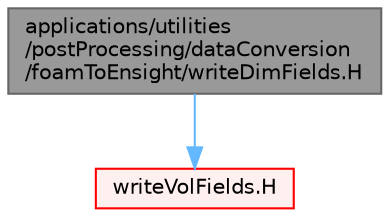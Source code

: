 digraph "applications/utilities/postProcessing/dataConversion/foamToEnsight/writeDimFields.H"
{
 // LATEX_PDF_SIZE
  bgcolor="transparent";
  edge [fontname=Helvetica,fontsize=10,labelfontname=Helvetica,labelfontsize=10];
  node [fontname=Helvetica,fontsize=10,shape=box,height=0.2,width=0.4];
  Node1 [id="Node000001",label="applications/utilities\l/postProcessing/dataConversion\l/foamToEnsight/writeDimFields.H",height=0.2,width=0.4,color="gray40", fillcolor="grey60", style="filled", fontcolor="black",tooltip=" "];
  Node1 -> Node2 [id="edge1_Node000001_Node000002",color="steelblue1",style="solid",tooltip=" "];
  Node2 [id="Node000002",label="writeVolFields.H",height=0.2,width=0.4,color="red", fillcolor="#FFF0F0", style="filled",URL="$foamToEnsight_2writeVolFields_8H.html",tooltip=" "];
}
